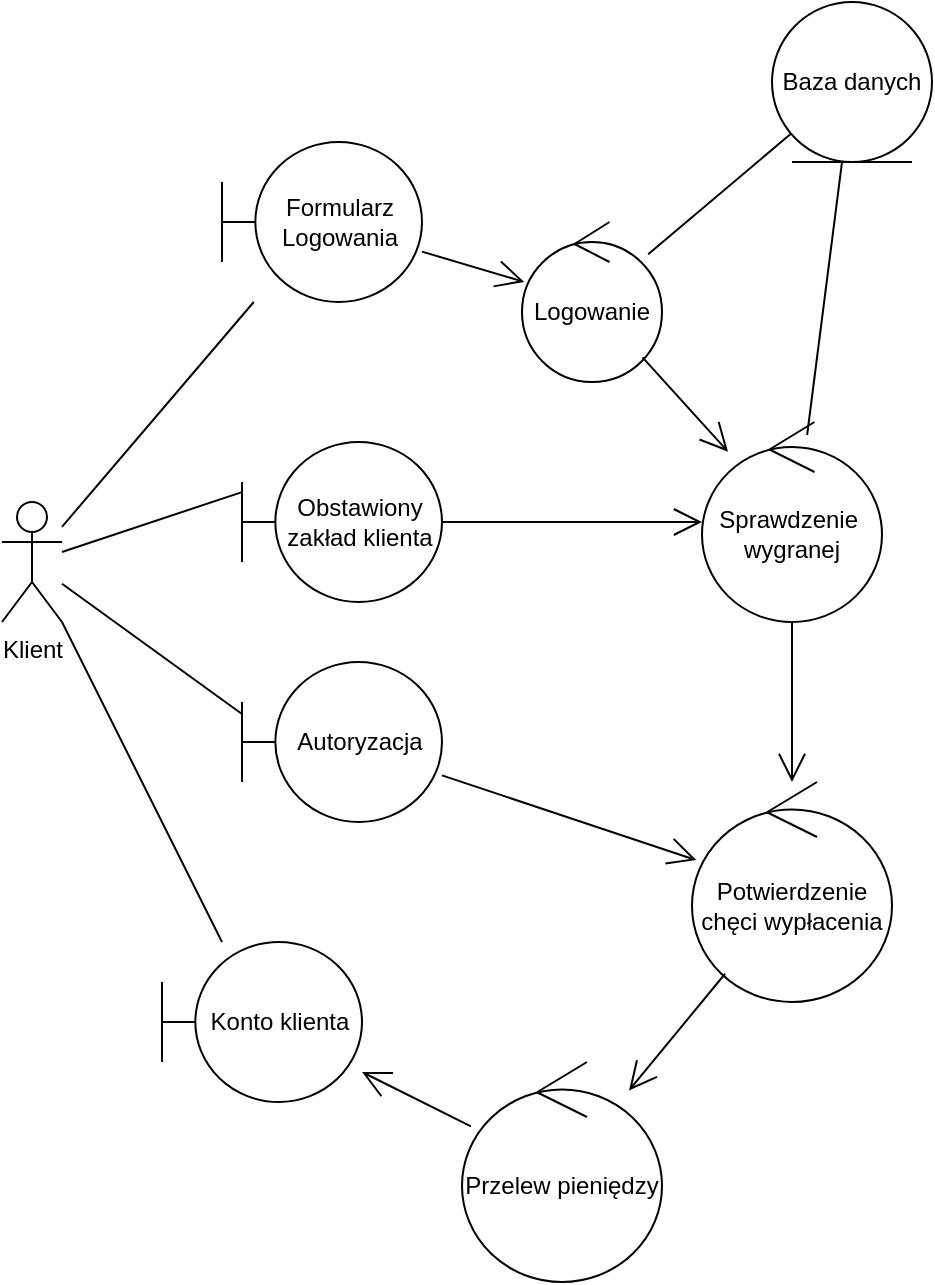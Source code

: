<mxfile version="26.1.3">
  <diagram name="Page-1" id="c4acf3e9-155e-7222-9cf6-157b1a14988f">
    <mxGraphModel dx="1434" dy="782" grid="1" gridSize="10" guides="1" tooltips="1" connect="1" arrows="1" fold="1" page="1" pageScale="1" pageWidth="850" pageHeight="1100" background="none" math="0" shadow="0">
      <root>
        <mxCell id="0" />
        <mxCell id="1" parent="0" />
        <mxCell id="weBvFiQJcisXPTJ0BznC-1" value="Klient&lt;div&gt;&lt;br&gt;&lt;/div&gt;" style="shape=umlActor;verticalLabelPosition=bottom;verticalAlign=top;html=1;outlineConnect=0;" parent="1" vertex="1">
          <mxGeometry x="50" y="270" width="30" height="60" as="geometry" />
        </mxCell>
        <mxCell id="weBvFiQJcisXPTJ0BznC-2" value="Formularz&lt;div&gt;Logowania&lt;/div&gt;" style="shape=umlBoundary;whiteSpace=wrap;html=1;" parent="1" vertex="1">
          <mxGeometry x="160" y="90" width="100" height="80" as="geometry" />
        </mxCell>
        <mxCell id="weBvFiQJcisXPTJ0BznC-3" value="Logowanie" style="ellipse;shape=umlControl;whiteSpace=wrap;html=1;" parent="1" vertex="1">
          <mxGeometry x="310" y="130" width="70" height="80" as="geometry" />
        </mxCell>
        <mxCell id="weBvFiQJcisXPTJ0BznC-4" value="Sprawdzenie&amp;nbsp;&lt;div&gt;wygranej&lt;/div&gt;" style="ellipse;shape=umlControl;whiteSpace=wrap;html=1;" parent="1" vertex="1">
          <mxGeometry x="400" y="230" width="90" height="100" as="geometry" />
        </mxCell>
        <mxCell id="weBvFiQJcisXPTJ0BznC-5" value="Baza danych" style="ellipse;shape=umlEntity;whiteSpace=wrap;html=1;" parent="1" vertex="1">
          <mxGeometry x="435" y="20" width="80" height="80" as="geometry" />
        </mxCell>
        <mxCell id="weBvFiQJcisXPTJ0BznC-6" value="Potwierdzenie&lt;div&gt;chęci wypłacenia&lt;/div&gt;" style="ellipse;shape=umlControl;whiteSpace=wrap;html=1;" parent="1" vertex="1">
          <mxGeometry x="395" y="410" width="100" height="110" as="geometry" />
        </mxCell>
        <mxCell id="weBvFiQJcisXPTJ0BznC-7" value="Przelew pieniędzy" style="ellipse;shape=umlControl;whiteSpace=wrap;html=1;" parent="1" vertex="1">
          <mxGeometry x="280" y="550" width="100" height="110" as="geometry" />
        </mxCell>
        <mxCell id="weBvFiQJcisXPTJ0BznC-14" value="" style="endArrow=none;html=1;rounded=0;exitX=0.584;exitY=0.065;exitDx=0;exitDy=0;exitPerimeter=0;" parent="1" source="weBvFiQJcisXPTJ0BznC-4" target="weBvFiQJcisXPTJ0BznC-5" edge="1">
          <mxGeometry width="50" height="50" relative="1" as="geometry">
            <mxPoint x="490" y="150" as="sourcePoint" />
            <mxPoint x="460" y="110" as="targetPoint" />
          </mxGeometry>
        </mxCell>
        <mxCell id="M21NKQDwbKYguIpyKEm8-2" value="" style="endArrow=none;html=1;rounded=0;" edge="1" parent="1" source="weBvFiQJcisXPTJ0BznC-3" target="weBvFiQJcisXPTJ0BznC-5">
          <mxGeometry width="50" height="50" relative="1" as="geometry">
            <mxPoint x="290" y="150" as="sourcePoint" />
            <mxPoint x="340" y="100" as="targetPoint" />
          </mxGeometry>
        </mxCell>
        <mxCell id="M21NKQDwbKYguIpyKEm8-4" value="" style="endArrow=open;endFill=1;endSize=12;html=1;rounded=0;" edge="1" parent="1" source="weBvFiQJcisXPTJ0BznC-3" target="weBvFiQJcisXPTJ0BznC-4">
          <mxGeometry width="160" relative="1" as="geometry">
            <mxPoint x="390" y="230" as="sourcePoint" />
            <mxPoint x="550" y="230" as="targetPoint" />
          </mxGeometry>
        </mxCell>
        <mxCell id="M21NKQDwbKYguIpyKEm8-5" value="Obstawiony zakład klienta" style="shape=umlBoundary;whiteSpace=wrap;html=1;" vertex="1" parent="1">
          <mxGeometry x="170" y="240" width="100" height="80" as="geometry" />
        </mxCell>
        <mxCell id="M21NKQDwbKYguIpyKEm8-6" value="" style="endArrow=none;html=1;rounded=0;entryX=0;entryY=0.313;entryDx=0;entryDy=0;entryPerimeter=0;" edge="1" parent="1" source="weBvFiQJcisXPTJ0BznC-1" target="M21NKQDwbKYguIpyKEm8-5">
          <mxGeometry width="50" height="50" relative="1" as="geometry">
            <mxPoint x="130" y="270" as="sourcePoint" />
            <mxPoint x="190" y="320" as="targetPoint" />
          </mxGeometry>
        </mxCell>
        <mxCell id="M21NKQDwbKYguIpyKEm8-7" value="" style="endArrow=open;endFill=1;endSize=12;html=1;rounded=0;" edge="1" parent="1" source="M21NKQDwbKYguIpyKEm8-5" target="weBvFiQJcisXPTJ0BznC-4">
          <mxGeometry width="160" relative="1" as="geometry">
            <mxPoint x="360" y="360" as="sourcePoint" />
            <mxPoint x="520" y="360" as="targetPoint" />
          </mxGeometry>
        </mxCell>
        <mxCell id="M21NKQDwbKYguIpyKEm8-8" value="Autoryzacja" style="shape=umlBoundary;whiteSpace=wrap;html=1;" vertex="1" parent="1">
          <mxGeometry x="170" y="350" width="100" height="80" as="geometry" />
        </mxCell>
        <mxCell id="M21NKQDwbKYguIpyKEm8-9" value="" style="endArrow=none;html=1;rounded=0;entryX=0;entryY=0.325;entryDx=0;entryDy=0;entryPerimeter=0;" edge="1" parent="1" source="weBvFiQJcisXPTJ0BznC-1" target="M21NKQDwbKYguIpyKEm8-8">
          <mxGeometry width="50" height="50" relative="1" as="geometry">
            <mxPoint x="160" y="380" as="sourcePoint" />
            <mxPoint x="210" y="330" as="targetPoint" />
          </mxGeometry>
        </mxCell>
        <mxCell id="M21NKQDwbKYguIpyKEm8-10" value="" style="endArrow=open;endFill=1;endSize=12;html=1;rounded=0;" edge="1" parent="1" source="weBvFiQJcisXPTJ0BznC-4" target="weBvFiQJcisXPTJ0BznC-6">
          <mxGeometry width="160" relative="1" as="geometry">
            <mxPoint x="410" y="340" as="sourcePoint" />
            <mxPoint x="570" y="340" as="targetPoint" />
          </mxGeometry>
        </mxCell>
        <mxCell id="M21NKQDwbKYguIpyKEm8-11" value="" style="endArrow=open;endFill=1;endSize=12;html=1;rounded=0;" edge="1" parent="1" source="M21NKQDwbKYguIpyKEm8-8" target="weBvFiQJcisXPTJ0BznC-6">
          <mxGeometry width="160" relative="1" as="geometry">
            <mxPoint x="310" y="400" as="sourcePoint" />
            <mxPoint x="470" y="400" as="targetPoint" />
          </mxGeometry>
        </mxCell>
        <mxCell id="M21NKQDwbKYguIpyKEm8-12" value="" style="endArrow=open;endFill=1;endSize=12;html=1;rounded=0;" edge="1" parent="1" source="weBvFiQJcisXPTJ0BznC-6" target="weBvFiQJcisXPTJ0BznC-7">
          <mxGeometry width="160" relative="1" as="geometry">
            <mxPoint x="420" y="560" as="sourcePoint" />
            <mxPoint x="580" y="560" as="targetPoint" />
          </mxGeometry>
        </mxCell>
        <mxCell id="M21NKQDwbKYguIpyKEm8-15" value="" style="endArrow=none;html=1;rounded=0;" edge="1" parent="1" source="weBvFiQJcisXPTJ0BznC-1" target="weBvFiQJcisXPTJ0BznC-2">
          <mxGeometry width="50" height="50" relative="1" as="geometry">
            <mxPoint x="94" y="220" as="sourcePoint" />
            <mxPoint x="190" y="200" as="targetPoint" />
          </mxGeometry>
        </mxCell>
        <mxCell id="M21NKQDwbKYguIpyKEm8-16" value="Konto klienta" style="shape=umlBoundary;whiteSpace=wrap;html=1;" vertex="1" parent="1">
          <mxGeometry x="130" y="490" width="100" height="80" as="geometry" />
        </mxCell>
        <mxCell id="M21NKQDwbKYguIpyKEm8-17" value="" style="endArrow=open;endFill=1;endSize=12;html=1;rounded=0;" edge="1" parent="1" source="weBvFiQJcisXPTJ0BznC-7" target="M21NKQDwbKYguIpyKEm8-16">
          <mxGeometry width="160" relative="1" as="geometry">
            <mxPoint x="240" y="490" as="sourcePoint" />
            <mxPoint x="400" y="490" as="targetPoint" />
          </mxGeometry>
        </mxCell>
        <mxCell id="M21NKQDwbKYguIpyKEm8-18" value="" style="endArrow=none;html=1;rounded=0;" edge="1" parent="1" source="M21NKQDwbKYguIpyKEm8-16" target="weBvFiQJcisXPTJ0BznC-1">
          <mxGeometry width="50" height="50" relative="1" as="geometry">
            <mxPoint x="50" y="480" as="sourcePoint" />
            <mxPoint x="100" y="430" as="targetPoint" />
          </mxGeometry>
        </mxCell>
        <mxCell id="M21NKQDwbKYguIpyKEm8-19" value="" style="endArrow=open;endFill=1;endSize=12;html=1;rounded=0;" edge="1" parent="1" source="weBvFiQJcisXPTJ0BznC-2" target="weBvFiQJcisXPTJ0BznC-3">
          <mxGeometry width="160" relative="1" as="geometry">
            <mxPoint x="290" y="30" as="sourcePoint" />
            <mxPoint x="450" y="30" as="targetPoint" />
          </mxGeometry>
        </mxCell>
      </root>
    </mxGraphModel>
  </diagram>
</mxfile>
